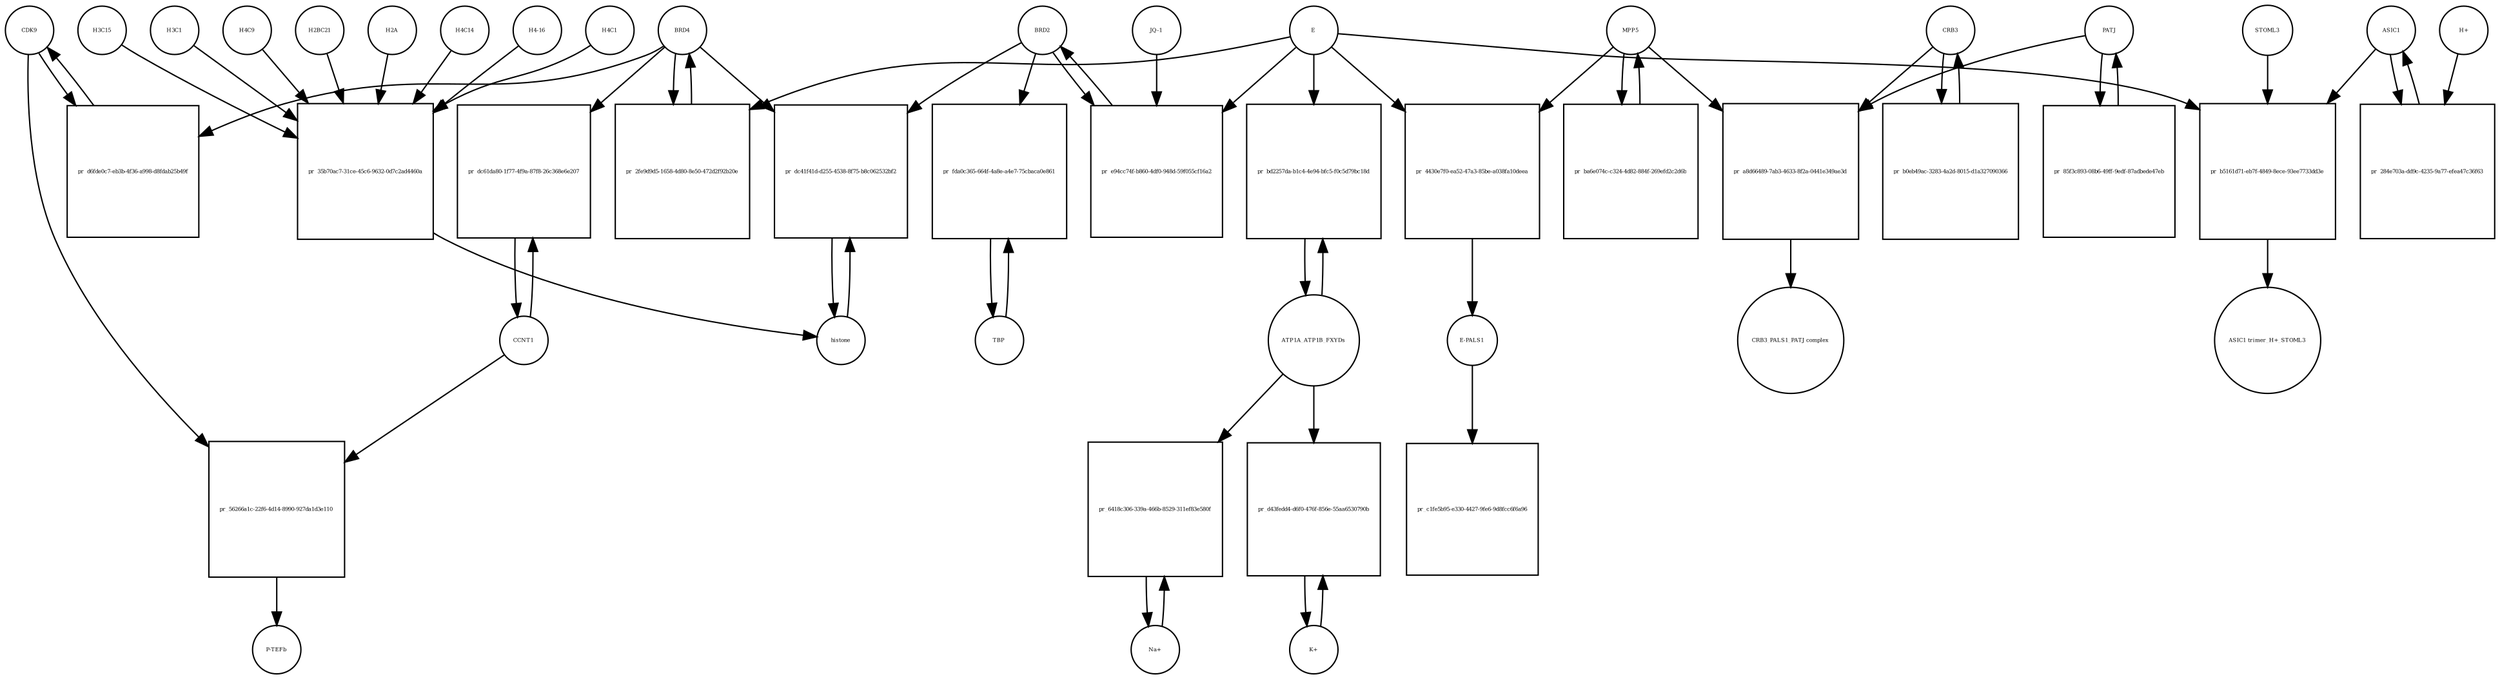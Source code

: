 strict digraph  {
CDK9 [annotation="", bipartite=0, cls=macromolecule, fontsize=4, label=CDK9, shape=circle];
"pr_d6fde0c7-eb3b-4f36-a998-d8fdab25b49f" [annotation="", bipartite=1, cls=process, fontsize=4, label="pr_d6fde0c7-eb3b-4f36-a998-d8fdab25b49f", shape=square];
BRD4 [annotation="", bipartite=0, cls=macromolecule, fontsize=4, label=BRD4, shape=circle];
CCNT1 [annotation="", bipartite=0, cls=macromolecule, fontsize=4, label=CCNT1, shape=circle];
"pr_dc61da80-1f77-4f9a-87f8-26c368e6e207" [annotation="", bipartite=1, cls=process, fontsize=4, label="pr_dc61da80-1f77-4f9a-87f8-26c368e6e207", shape=square];
histone [annotation="", bipartite=0, cls=complex, fontsize=4, label=histone, shape=circle];
"pr_dc41f41d-d255-4538-8f75-b8c062532bf2" [annotation="", bipartite=1, cls=process, fontsize=4, label="pr_dc41f41d-d255-4538-8f75-b8c062532bf2", shape=square];
BRD2 [annotation="", bipartite=0, cls=macromolecule, fontsize=4, label=BRD2, shape=circle];
"pr_2fe9d9d5-1658-4d80-8e50-472d2f92b20e" [annotation="", bipartite=1, cls=process, fontsize=4, label="pr_2fe9d9d5-1658-4d80-8e50-472d2f92b20e", shape=square];
E [annotation=urn_miriam_ncbiprotein_BCD58755, bipartite=0, cls=macromolecule, fontsize=4, label=E, shape=circle];
H4C14 [annotation="", bipartite=0, cls=macromolecule, fontsize=4, label=H4C14, shape=circle];
"pr_35b70ac7-31ce-45c6-9632-0d7c2ad4460a" [annotation="", bipartite=1, cls=process, fontsize=4, label="pr_35b70ac7-31ce-45c6-9632-0d7c2ad4460a", shape=square];
"H4-16" [annotation="", bipartite=0, cls=macromolecule, fontsize=4, label="H4-16", shape=circle];
H4C1 [annotation="", bipartite=0, cls=macromolecule, fontsize=4, label=H4C1, shape=circle];
H3C15 [annotation="", bipartite=0, cls=macromolecule, fontsize=4, label=H3C15, shape=circle];
H3C1 [annotation="", bipartite=0, cls=macromolecule, fontsize=4, label=H3C1, shape=circle];
H4C9 [annotation="", bipartite=0, cls=macromolecule, fontsize=4, label=H4C9, shape=circle];
H2BC21 [annotation="", bipartite=0, cls=macromolecule, fontsize=4, label=H2BC21, shape=circle];
H2A [annotation=urn_miriam_interpro_IPR002119, bipartite=0, cls=macromolecule, fontsize=4, label=H2A, shape=circle];
"pr_e94cc74f-b860-4df0-948d-59f055cf16a2" [annotation="", bipartite=1, cls=process, fontsize=4, label="pr_e94cc74f-b860-4df0-948d-59f055cf16a2", shape=square];
"JQ-1" [annotation="urn_miriam_pubchem.compound_46907787", bipartite=0, cls="simple chemical", fontsize=4, label="JQ-1", shape=circle];
TBP [annotation="", bipartite=0, cls=macromolecule, fontsize=4, label=TBP, shape=circle];
"pr_fda0c365-664f-4a8e-a4e7-75cbaca0e861" [annotation="", bipartite=1, cls=process, fontsize=4, label="pr_fda0c365-664f-4a8e-a4e7-75cbaca0e861", shape=square];
"pr_4430e7f0-ea52-47a3-85be-a038fa10deea" [annotation="", bipartite=1, cls=process, fontsize=4, label="pr_4430e7f0-ea52-47a3-85be-a038fa10deea", shape=square];
MPP5 [annotation="", bipartite=0, cls=macromolecule, fontsize=4, label=MPP5, shape=circle];
"E-PALS1" [annotation="", bipartite=0, cls=complex, fontsize=4, label="E-PALS1", shape=circle];
"pr_c1fe5b95-e330-4427-9fe6-9d8fcc6f6a96" [annotation="", bipartite=1, cls=process, fontsize=4, label="pr_c1fe5b95-e330-4427-9fe6-9d8fcc6f6a96", shape=square];
"pr_ba6e074c-c324-4d82-884f-269efd2c2d6b" [annotation="", bipartite=1, cls=process, fontsize=4, label="pr_ba6e074c-c324-4d82-884f-269efd2c2d6b", shape=square];
CRB3 [annotation="", bipartite=0, cls=macromolecule, fontsize=4, label=CRB3, shape=circle];
"pr_b0eb49ac-3283-4a2d-8015-d1a327090366" [annotation="", bipartite=1, cls=process, fontsize=4, label="pr_b0eb49ac-3283-4a2d-8015-d1a327090366", shape=square];
PATJ [annotation="", bipartite=0, cls=macromolecule, fontsize=4, label=PATJ, shape=circle];
"pr_85f3c893-08b6-49ff-9edf-87adbede47eb" [annotation="", bipartite=1, cls=process, fontsize=4, label="pr_85f3c893-08b6-49ff-9edf-87adbede47eb", shape=square];
ATP1A_ATP1B_FXYDs [annotation="", bipartite=0, cls=complex, fontsize=4, label=ATP1A_ATP1B_FXYDs, shape=circle];
"pr_bd2257da-b1c4-4e94-bfc5-f0c5d79bc18d" [annotation="", bipartite=1, cls=process, fontsize=4, label="pr_bd2257da-b1c4-4e94-bfc5-f0c5d79bc18d", shape=square];
ASIC1 [annotation="", bipartite=0, cls="macromolecule multimer", fontsize=4, label=ASIC1, shape=circle];
"pr_284e703a-dd9c-4235-9a77-efea47c36f63" [annotation="", bipartite=1, cls=process, fontsize=4, label="pr_284e703a-dd9c-4235-9a77-efea47c36f63", shape=square];
"H+" [annotation="", bipartite=0, cls="simple chemical", fontsize=4, label="H+", shape=circle];
"pr_b5161d71-eb7f-4849-8ece-93ee7733dd3e" [annotation="", bipartite=1, cls=process, fontsize=4, label="pr_b5161d71-eb7f-4849-8ece-93ee7733dd3e", shape=square];
STOML3 [annotation="", bipartite=0, cls=macromolecule, fontsize=4, label=STOML3, shape=circle];
"ASIC1 trimer_H+_STOML3" [annotation="", bipartite=0, cls=complex, fontsize=4, label="ASIC1 trimer_H+_STOML3", shape=circle];
"K+" [annotation="", bipartite=0, cls="simple chemical", fontsize=4, label="K+", shape=circle];
"pr_d43fedd4-d6f0-476f-856e-55aa6530790b" [annotation="", bipartite=1, cls=process, fontsize=4, label="pr_d43fedd4-d6f0-476f-856e-55aa6530790b", shape=square];
"Na+" [annotation="", bipartite=0, cls="simple chemical", fontsize=4, label="Na+", shape=circle];
"pr_6418c306-339a-466b-8529-311ef83e580f" [annotation="", bipartite=1, cls=process, fontsize=4, label="pr_6418c306-339a-466b-8529-311ef83e580f", shape=square];
"pr_56266a1c-22f6-4d14-8990-927da1d3e110" [annotation="", bipartite=1, cls=process, fontsize=4, label="pr_56266a1c-22f6-4d14-8990-927da1d3e110", shape=square];
"P-TEFb" [annotation="", bipartite=0, cls=complex, fontsize=4, label="P-TEFb", shape=circle];
"pr_a8d66489-7ab3-4633-8f2a-0441e349ae3d" [annotation="", bipartite=1, cls=process, fontsize=4, label="pr_a8d66489-7ab3-4633-8f2a-0441e349ae3d", shape=square];
"CRB3_PALS1_PATJ complex" [annotation="", bipartite=0, cls=complex, fontsize=4, label="CRB3_PALS1_PATJ complex", shape=circle];
CDK9 -> "pr_d6fde0c7-eb3b-4f36-a998-d8fdab25b49f"  [annotation="", interaction_type=consumption];
CDK9 -> "pr_56266a1c-22f6-4d14-8990-927da1d3e110"  [annotation="", interaction_type=consumption];
"pr_d6fde0c7-eb3b-4f36-a998-d8fdab25b49f" -> CDK9  [annotation="", interaction_type=production];
BRD4 -> "pr_d6fde0c7-eb3b-4f36-a998-d8fdab25b49f"  [annotation="urn_miriam_doi_10.18632%2Foncotarget.18583|urn_miriam_doi_10.1016%2Fj.molcel.2005.06.027", interaction_type=catalysis];
BRD4 -> "pr_dc61da80-1f77-4f9a-87f8-26c368e6e207"  [annotation="urn_miriam_doi_10.1016%2Fj.molcel.2005.06.027", interaction_type=catalysis];
BRD4 -> "pr_dc41f41d-d255-4538-8f75-b8c062532bf2"  [annotation="urn_miriam_doi_10.1038%2Fnsmb.3228.|urn_miriam_doi_10.1016%2Fj.molcel.2008.01.018", interaction_type=catalysis];
BRD4 -> "pr_2fe9d9d5-1658-4d80-8e50-472d2f92b20e"  [annotation="", interaction_type=consumption];
CCNT1 -> "pr_dc61da80-1f77-4f9a-87f8-26c368e6e207"  [annotation="", interaction_type=consumption];
CCNT1 -> "pr_56266a1c-22f6-4d14-8990-927da1d3e110"  [annotation="", interaction_type=consumption];
"pr_dc61da80-1f77-4f9a-87f8-26c368e6e207" -> CCNT1  [annotation="", interaction_type=production];
histone -> "pr_dc41f41d-d255-4538-8f75-b8c062532bf2"  [annotation="", interaction_type=consumption];
"pr_dc41f41d-d255-4538-8f75-b8c062532bf2" -> histone  [annotation="", interaction_type=production];
BRD2 -> "pr_dc41f41d-d255-4538-8f75-b8c062532bf2"  [annotation="urn_miriam_doi_10.1038%2Fnsmb.3228.|urn_miriam_doi_10.1016%2Fj.molcel.2008.01.018", interaction_type=catalysis];
BRD2 -> "pr_e94cc74f-b860-4df0-948d-59f055cf16a2"  [annotation="", interaction_type=consumption];
BRD2 -> "pr_fda0c365-664f-4a8e-a4e7-75cbaca0e861"  [annotation="urn_miriam_doi_10.1007%2Fs11010-006-9223-6", interaction_type=catalysis];
"pr_2fe9d9d5-1658-4d80-8e50-472d2f92b20e" -> BRD4  [annotation="", interaction_type=production];
E -> "pr_2fe9d9d5-1658-4d80-8e50-472d2f92b20e"  [annotation="urn_miriam_doi_10.1038%2Fs41586-020-2286-9", interaction_type=inhibition];
E -> "pr_e94cc74f-b860-4df0-948d-59f055cf16a2"  [annotation="urn_miriam_doi_10.1038%2Fs41586-020-2286-9|urn_miriam_doi_10.1080%2F15592294.2018.1469891", interaction_type=inhibition];
E -> "pr_4430e7f0-ea52-47a3-85be-a038fa10deea"  [annotation="", interaction_type=consumption];
E -> "pr_bd2257da-b1c4-4e94-bfc5-f0c5d79bc18d"  [annotation=urn_miriam_pubmed_21524776, interaction_type=inhibition];
E -> "pr_b5161d71-eb7f-4849-8ece-93ee7733dd3e"  [annotation=urn_miriam_pubmed_21524776, interaction_type=inhibition];
H4C14 -> "pr_35b70ac7-31ce-45c6-9632-0d7c2ad4460a"  [annotation="", interaction_type=consumption];
"pr_35b70ac7-31ce-45c6-9632-0d7c2ad4460a" -> histone  [annotation="", interaction_type=production];
"H4-16" -> "pr_35b70ac7-31ce-45c6-9632-0d7c2ad4460a"  [annotation="", interaction_type=consumption];
H4C1 -> "pr_35b70ac7-31ce-45c6-9632-0d7c2ad4460a"  [annotation="", interaction_type=consumption];
H3C15 -> "pr_35b70ac7-31ce-45c6-9632-0d7c2ad4460a"  [annotation="", interaction_type=consumption];
H3C1 -> "pr_35b70ac7-31ce-45c6-9632-0d7c2ad4460a"  [annotation="", interaction_type=consumption];
H4C9 -> "pr_35b70ac7-31ce-45c6-9632-0d7c2ad4460a"  [annotation="", interaction_type=consumption];
H2BC21 -> "pr_35b70ac7-31ce-45c6-9632-0d7c2ad4460a"  [annotation="", interaction_type=consumption];
H2A -> "pr_35b70ac7-31ce-45c6-9632-0d7c2ad4460a"  [annotation="", interaction_type=consumption];
"pr_e94cc74f-b860-4df0-948d-59f055cf16a2" -> BRD2  [annotation="", interaction_type=production];
"JQ-1" -> "pr_e94cc74f-b860-4df0-948d-59f055cf16a2"  [annotation="urn_miriam_doi_10.1038%2Fs41586-020-2286-9|urn_miriam_doi_10.1080%2F15592294.2018.1469891", interaction_type=inhibition];
TBP -> "pr_fda0c365-664f-4a8e-a4e7-75cbaca0e861"  [annotation="", interaction_type=consumption];
"pr_fda0c365-664f-4a8e-a4e7-75cbaca0e861" -> TBP  [annotation="", interaction_type=production];
"pr_4430e7f0-ea52-47a3-85be-a038fa10deea" -> "E-PALS1"  [annotation="", interaction_type=production];
MPP5 -> "pr_4430e7f0-ea52-47a3-85be-a038fa10deea"  [annotation="", interaction_type=consumption];
MPP5 -> "pr_ba6e074c-c324-4d82-884f-269efd2c2d6b"  [annotation="", interaction_type=consumption];
MPP5 -> "pr_a8d66489-7ab3-4633-8f2a-0441e349ae3d"  [annotation="", interaction_type=consumption];
"E-PALS1" -> "pr_c1fe5b95-e330-4427-9fe6-9d8fcc6f6a96"  [annotation="", interaction_type=consumption];
"pr_ba6e074c-c324-4d82-884f-269efd2c2d6b" -> MPP5  [annotation="", interaction_type=production];
CRB3 -> "pr_b0eb49ac-3283-4a2d-8015-d1a327090366"  [annotation="", interaction_type=consumption];
CRB3 -> "pr_a8d66489-7ab3-4633-8f2a-0441e349ae3d"  [annotation="", interaction_type=consumption];
"pr_b0eb49ac-3283-4a2d-8015-d1a327090366" -> CRB3  [annotation="", interaction_type=production];
PATJ -> "pr_85f3c893-08b6-49ff-9edf-87adbede47eb"  [annotation="", interaction_type=consumption];
PATJ -> "pr_a8d66489-7ab3-4633-8f2a-0441e349ae3d"  [annotation="", interaction_type=consumption];
"pr_85f3c893-08b6-49ff-9edf-87adbede47eb" -> PATJ  [annotation="", interaction_type=production];
ATP1A_ATP1B_FXYDs -> "pr_bd2257da-b1c4-4e94-bfc5-f0c5d79bc18d"  [annotation="", interaction_type=consumption];
ATP1A_ATP1B_FXYDs -> "pr_d43fedd4-d6f0-476f-856e-55aa6530790b"  [annotation=urn_miriam_pubmed_21524776, interaction_type="necessary stimulation"];
ATP1A_ATP1B_FXYDs -> "pr_6418c306-339a-466b-8529-311ef83e580f"  [annotation=urn_miriam_pubmed_21524776, interaction_type="necessary stimulation"];
"pr_bd2257da-b1c4-4e94-bfc5-f0c5d79bc18d" -> ATP1A_ATP1B_FXYDs  [annotation="", interaction_type=production];
ASIC1 -> "pr_284e703a-dd9c-4235-9a77-efea47c36f63"  [annotation="", interaction_type=consumption];
ASIC1 -> "pr_b5161d71-eb7f-4849-8ece-93ee7733dd3e"  [annotation="", interaction_type=consumption];
"pr_284e703a-dd9c-4235-9a77-efea47c36f63" -> ASIC1  [annotation="", interaction_type=production];
"H+" -> "pr_284e703a-dd9c-4235-9a77-efea47c36f63"  [annotation="", interaction_type=consumption];
"pr_b5161d71-eb7f-4849-8ece-93ee7733dd3e" -> "ASIC1 trimer_H+_STOML3"  [annotation="", interaction_type=production];
STOML3 -> "pr_b5161d71-eb7f-4849-8ece-93ee7733dd3e"  [annotation="", interaction_type=consumption];
"K+" -> "pr_d43fedd4-d6f0-476f-856e-55aa6530790b"  [annotation="", interaction_type=consumption];
"pr_d43fedd4-d6f0-476f-856e-55aa6530790b" -> "K+"  [annotation="", interaction_type=production];
"Na+" -> "pr_6418c306-339a-466b-8529-311ef83e580f"  [annotation="", interaction_type=consumption];
"pr_6418c306-339a-466b-8529-311ef83e580f" -> "Na+"  [annotation="", interaction_type=production];
"pr_56266a1c-22f6-4d14-8990-927da1d3e110" -> "P-TEFb"  [annotation="", interaction_type=production];
"pr_a8d66489-7ab3-4633-8f2a-0441e349ae3d" -> "CRB3_PALS1_PATJ complex"  [annotation="", interaction_type=production];
}
